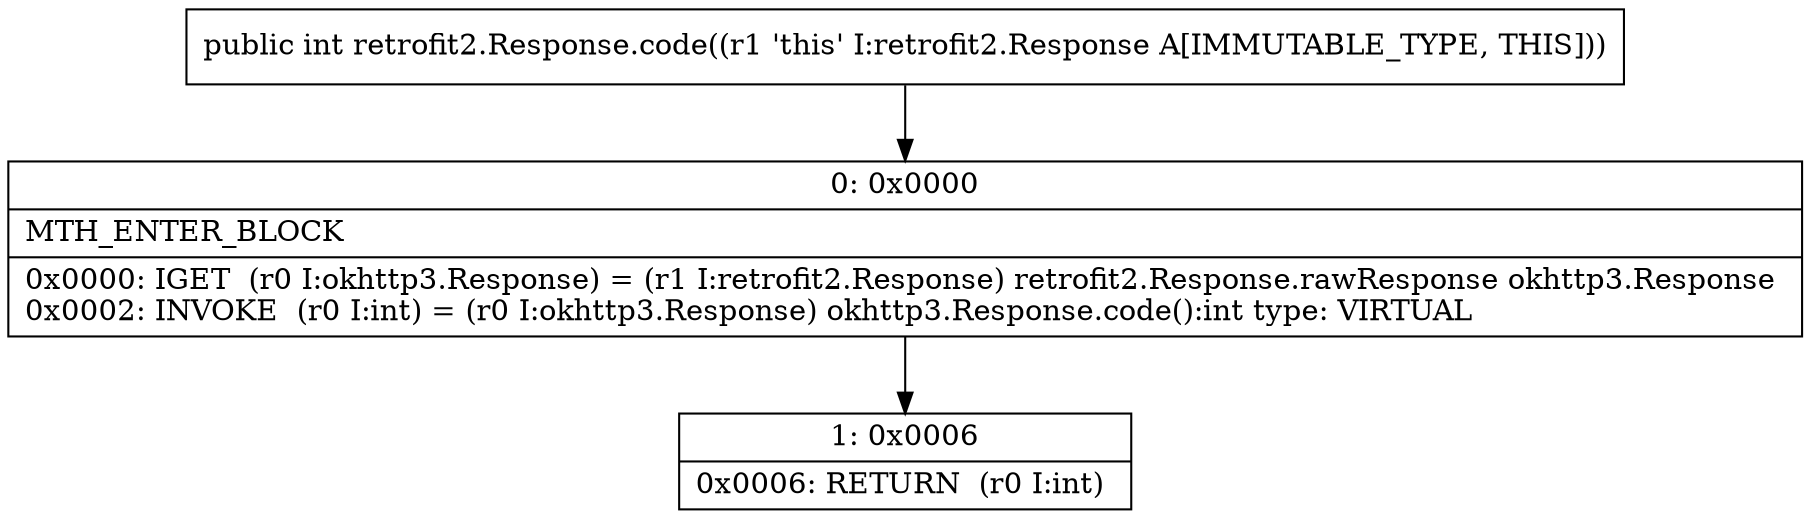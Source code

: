 digraph "CFG forretrofit2.Response.code()I" {
Node_0 [shape=record,label="{0\:\ 0x0000|MTH_ENTER_BLOCK\l|0x0000: IGET  (r0 I:okhttp3.Response) = (r1 I:retrofit2.Response) retrofit2.Response.rawResponse okhttp3.Response \l0x0002: INVOKE  (r0 I:int) = (r0 I:okhttp3.Response) okhttp3.Response.code():int type: VIRTUAL \l}"];
Node_1 [shape=record,label="{1\:\ 0x0006|0x0006: RETURN  (r0 I:int) \l}"];
MethodNode[shape=record,label="{public int retrofit2.Response.code((r1 'this' I:retrofit2.Response A[IMMUTABLE_TYPE, THIS])) }"];
MethodNode -> Node_0;
Node_0 -> Node_1;
}

